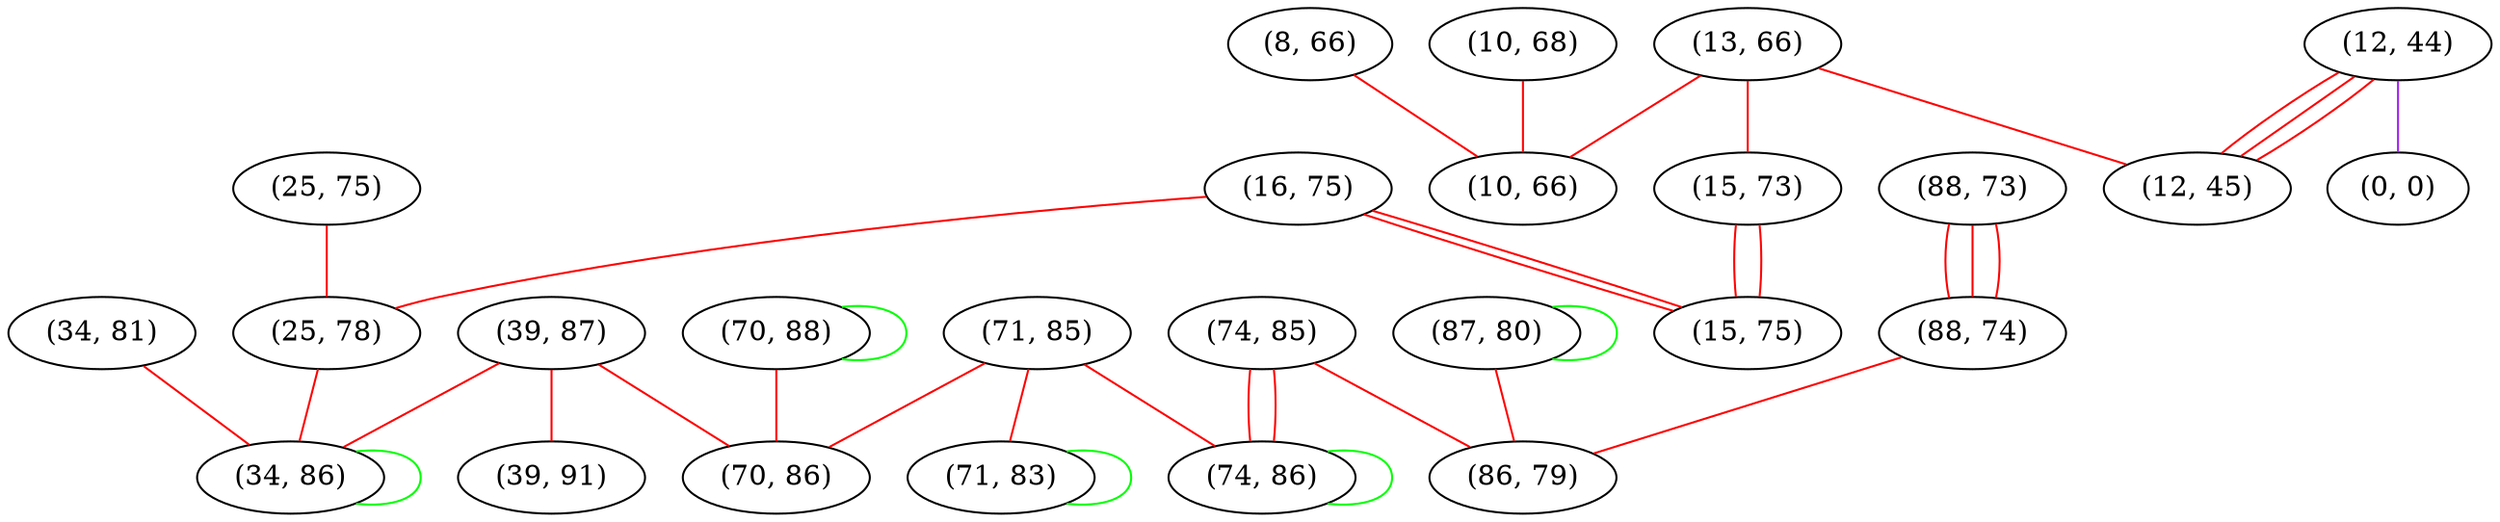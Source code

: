 graph "" {
"(16, 75)";
"(25, 75)";
"(13, 66)";
"(10, 68)";
"(74, 85)";
"(71, 85)";
"(25, 78)";
"(70, 88)";
"(39, 87)";
"(8, 66)";
"(88, 73)";
"(39, 91)";
"(12, 44)";
"(71, 83)";
"(70, 86)";
"(74, 86)";
"(88, 74)";
"(34, 81)";
"(10, 66)";
"(0, 0)";
"(87, 80)";
"(12, 45)";
"(15, 73)";
"(86, 79)";
"(15, 75)";
"(34, 86)";
"(16, 75)" -- "(15, 75)"  [color=red, key=0, weight=1];
"(16, 75)" -- "(15, 75)"  [color=red, key=1, weight=1];
"(16, 75)" -- "(25, 78)"  [color=red, key=0, weight=1];
"(25, 75)" -- "(25, 78)"  [color=red, key=0, weight=1];
"(13, 66)" -- "(12, 45)"  [color=red, key=0, weight=1];
"(13, 66)" -- "(15, 73)"  [color=red, key=0, weight=1];
"(13, 66)" -- "(10, 66)"  [color=red, key=0, weight=1];
"(10, 68)" -- "(10, 66)"  [color=red, key=0, weight=1];
"(74, 85)" -- "(74, 86)"  [color=red, key=0, weight=1];
"(74, 85)" -- "(74, 86)"  [color=red, key=1, weight=1];
"(74, 85)" -- "(86, 79)"  [color=red, key=0, weight=1];
"(71, 85)" -- "(71, 83)"  [color=red, key=0, weight=1];
"(71, 85)" -- "(74, 86)"  [color=red, key=0, weight=1];
"(71, 85)" -- "(70, 86)"  [color=red, key=0, weight=1];
"(25, 78)" -- "(34, 86)"  [color=red, key=0, weight=1];
"(70, 88)" -- "(70, 88)"  [color=green, key=0, weight=2];
"(70, 88)" -- "(70, 86)"  [color=red, key=0, weight=1];
"(39, 87)" -- "(39, 91)"  [color=red, key=0, weight=1];
"(39, 87)" -- "(34, 86)"  [color=red, key=0, weight=1];
"(39, 87)" -- "(70, 86)"  [color=red, key=0, weight=1];
"(8, 66)" -- "(10, 66)"  [color=red, key=0, weight=1];
"(88, 73)" -- "(88, 74)"  [color=red, key=0, weight=1];
"(88, 73)" -- "(88, 74)"  [color=red, key=1, weight=1];
"(88, 73)" -- "(88, 74)"  [color=red, key=2, weight=1];
"(12, 44)" -- "(12, 45)"  [color=red, key=0, weight=1];
"(12, 44)" -- "(12, 45)"  [color=red, key=1, weight=1];
"(12, 44)" -- "(12, 45)"  [color=red, key=2, weight=1];
"(12, 44)" -- "(0, 0)"  [color=purple, key=0, weight=4];
"(71, 83)" -- "(71, 83)"  [color=green, key=0, weight=2];
"(74, 86)" -- "(74, 86)"  [color=green, key=0, weight=2];
"(88, 74)" -- "(86, 79)"  [color=red, key=0, weight=1];
"(34, 81)" -- "(34, 86)"  [color=red, key=0, weight=1];
"(87, 80)" -- "(87, 80)"  [color=green, key=0, weight=2];
"(87, 80)" -- "(86, 79)"  [color=red, key=0, weight=1];
"(15, 73)" -- "(15, 75)"  [color=red, key=0, weight=1];
"(15, 73)" -- "(15, 75)"  [color=red, key=1, weight=1];
"(34, 86)" -- "(34, 86)"  [color=green, key=0, weight=2];
}
